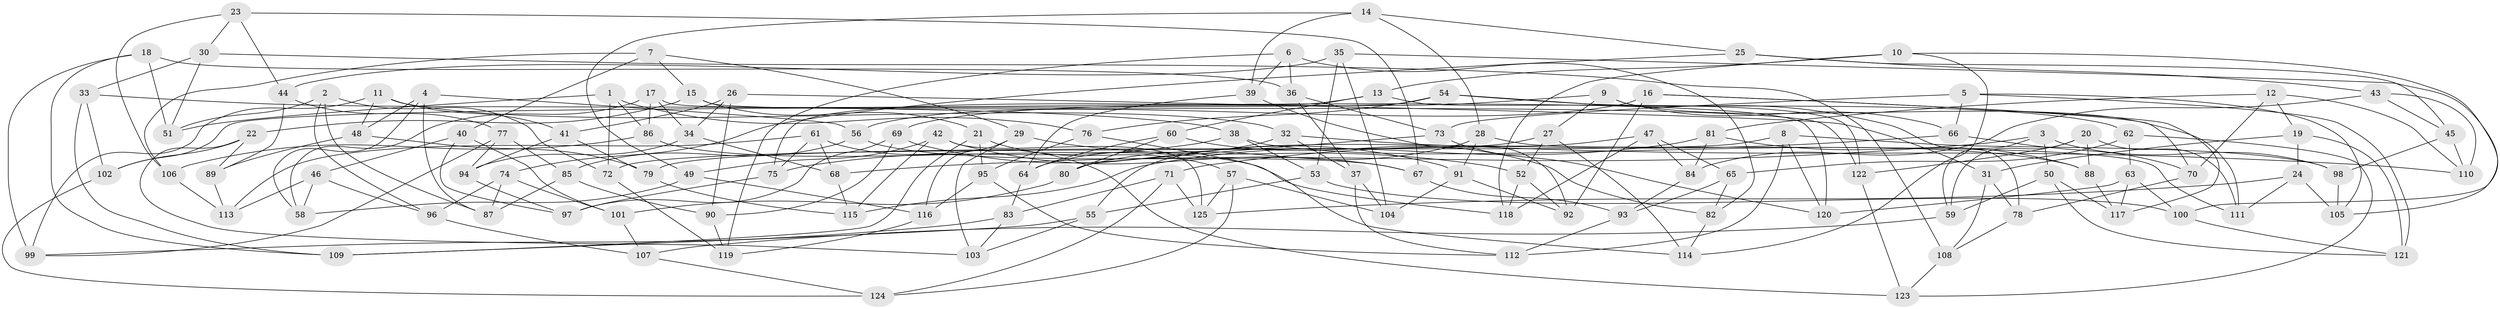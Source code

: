 // coarse degree distribution, {5: 0.2702702702702703, 3: 0.16216216216216217, 4: 0.21621621621621623, 2: 0.02702702702702703, 6: 0.08108108108108109, 7: 0.05405405405405406, 10: 0.05405405405405406, 12: 0.05405405405405406, 16: 0.02702702702702703, 11: 0.02702702702702703, 13: 0.02702702702702703}
// Generated by graph-tools (version 1.1) at 2025/03/03/04/25 22:03:34]
// undirected, 125 vertices, 250 edges
graph export_dot {
graph [start="1"]
  node [color=gray90,style=filled];
  1;
  2;
  3;
  4;
  5;
  6;
  7;
  8;
  9;
  10;
  11;
  12;
  13;
  14;
  15;
  16;
  17;
  18;
  19;
  20;
  21;
  22;
  23;
  24;
  25;
  26;
  27;
  28;
  29;
  30;
  31;
  32;
  33;
  34;
  35;
  36;
  37;
  38;
  39;
  40;
  41;
  42;
  43;
  44;
  45;
  46;
  47;
  48;
  49;
  50;
  51;
  52;
  53;
  54;
  55;
  56;
  57;
  58;
  59;
  60;
  61;
  62;
  63;
  64;
  65;
  66;
  67;
  68;
  69;
  70;
  71;
  72;
  73;
  74;
  75;
  76;
  77;
  78;
  79;
  80;
  81;
  82;
  83;
  84;
  85;
  86;
  87;
  88;
  89;
  90;
  91;
  92;
  93;
  94;
  95;
  96;
  97;
  98;
  99;
  100;
  101;
  102;
  103;
  104;
  105;
  106;
  107;
  108;
  109;
  110;
  111;
  112;
  113;
  114;
  115;
  116;
  117;
  118;
  119;
  120;
  121;
  122;
  123;
  124;
  125;
  1 -- 51;
  1 -- 76;
  1 -- 72;
  1 -- 86;
  2 -- 96;
  2 -- 51;
  2 -- 87;
  2 -- 72;
  3 -- 98;
  3 -- 59;
  3 -- 68;
  3 -- 50;
  4 -- 48;
  4 -- 56;
  4 -- 58;
  4 -- 87;
  5 -- 73;
  5 -- 121;
  5 -- 105;
  5 -- 66;
  6 -- 39;
  6 -- 119;
  6 -- 36;
  6 -- 82;
  7 -- 106;
  7 -- 15;
  7 -- 29;
  7 -- 40;
  8 -- 120;
  8 -- 98;
  8 -- 112;
  8 -- 79;
  9 -- 66;
  9 -- 111;
  9 -- 69;
  9 -- 27;
  10 -- 13;
  10 -- 114;
  10 -- 100;
  10 -- 118;
  11 -- 48;
  11 -- 99;
  11 -- 41;
  11 -- 32;
  12 -- 81;
  12 -- 19;
  12 -- 110;
  12 -- 70;
  13 -- 122;
  13 -- 60;
  13 -- 75;
  14 -- 39;
  14 -- 28;
  14 -- 49;
  14 -- 25;
  15 -- 22;
  15 -- 122;
  15 -- 21;
  16 -- 92;
  16 -- 117;
  16 -- 70;
  16 -- 56;
  17 -- 58;
  17 -- 86;
  17 -- 120;
  17 -- 34;
  18 -- 36;
  18 -- 109;
  18 -- 51;
  18 -- 99;
  19 -- 31;
  19 -- 121;
  19 -- 24;
  20 -- 111;
  20 -- 88;
  20 -- 59;
  20 -- 122;
  21 -- 95;
  21 -- 109;
  21 -- 57;
  22 -- 103;
  22 -- 89;
  22 -- 102;
  23 -- 106;
  23 -- 67;
  23 -- 44;
  23 -- 30;
  24 -- 105;
  24 -- 111;
  24 -- 125;
  25 -- 74;
  25 -- 43;
  25 -- 45;
  26 -- 31;
  26 -- 41;
  26 -- 34;
  26 -- 90;
  27 -- 114;
  27 -- 52;
  27 -- 72;
  28 -- 80;
  28 -- 91;
  28 -- 111;
  29 -- 103;
  29 -- 116;
  29 -- 52;
  30 -- 108;
  30 -- 33;
  30 -- 51;
  31 -- 78;
  31 -- 108;
  32 -- 110;
  32 -- 64;
  32 -- 37;
  33 -- 102;
  33 -- 38;
  33 -- 109;
  34 -- 94;
  34 -- 68;
  35 -- 44;
  35 -- 53;
  35 -- 105;
  35 -- 104;
  36 -- 37;
  36 -- 73;
  37 -- 104;
  37 -- 112;
  38 -- 53;
  38 -- 75;
  38 -- 88;
  39 -- 92;
  39 -- 64;
  40 -- 97;
  40 -- 101;
  40 -- 46;
  41 -- 94;
  41 -- 79;
  42 -- 49;
  42 -- 115;
  42 -- 125;
  42 -- 67;
  43 -- 84;
  43 -- 110;
  43 -- 45;
  44 -- 77;
  44 -- 89;
  45 -- 110;
  45 -- 98;
  46 -- 113;
  46 -- 58;
  46 -- 96;
  47 -- 118;
  47 -- 84;
  47 -- 65;
  47 -- 55;
  48 -- 79;
  48 -- 89;
  49 -- 58;
  49 -- 116;
  50 -- 121;
  50 -- 59;
  50 -- 117;
  52 -- 118;
  52 -- 92;
  53 -- 100;
  53 -- 55;
  54 -- 76;
  54 -- 102;
  54 -- 62;
  54 -- 78;
  55 -- 103;
  55 -- 109;
  56 -- 85;
  56 -- 67;
  57 -- 104;
  57 -- 124;
  57 -- 125;
  59 -- 107;
  60 -- 82;
  60 -- 80;
  60 -- 64;
  61 -- 68;
  61 -- 123;
  61 -- 113;
  61 -- 75;
  62 -- 123;
  62 -- 65;
  62 -- 63;
  63 -- 120;
  63 -- 117;
  63 -- 100;
  64 -- 83;
  65 -- 82;
  65 -- 93;
  66 -- 70;
  66 -- 71;
  67 -- 93;
  68 -- 115;
  69 -- 97;
  69 -- 90;
  69 -- 91;
  70 -- 78;
  71 -- 125;
  71 -- 124;
  71 -- 83;
  72 -- 119;
  73 -- 120;
  73 -- 80;
  74 -- 87;
  74 -- 96;
  74 -- 101;
  75 -- 97;
  76 -- 95;
  76 -- 114;
  77 -- 85;
  77 -- 94;
  77 -- 99;
  78 -- 108;
  79 -- 115;
  80 -- 101;
  81 -- 84;
  81 -- 115;
  81 -- 88;
  82 -- 114;
  83 -- 99;
  83 -- 103;
  84 -- 93;
  85 -- 87;
  85 -- 90;
  86 -- 106;
  86 -- 118;
  88 -- 117;
  89 -- 113;
  90 -- 119;
  91 -- 104;
  91 -- 92;
  93 -- 112;
  94 -- 97;
  95 -- 116;
  95 -- 112;
  96 -- 107;
  98 -- 105;
  100 -- 121;
  101 -- 107;
  102 -- 124;
  106 -- 113;
  107 -- 124;
  108 -- 123;
  116 -- 119;
  122 -- 123;
}

